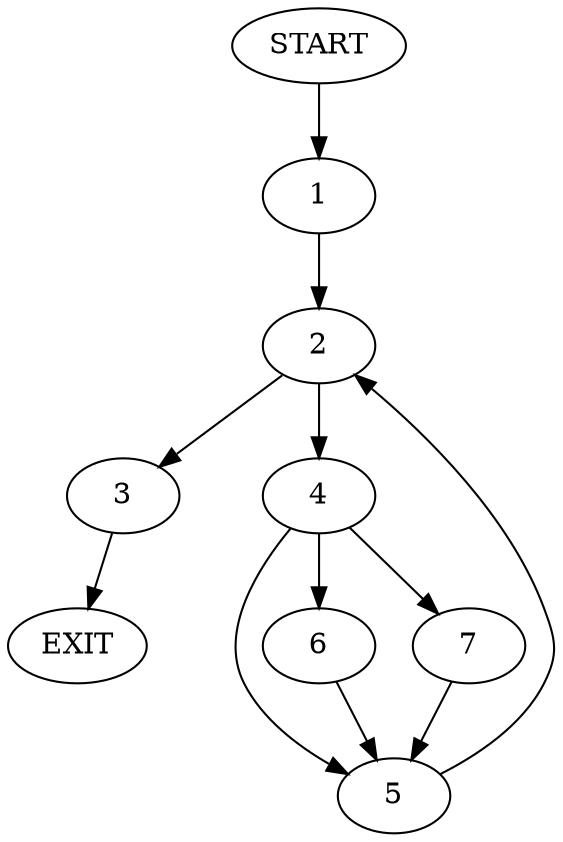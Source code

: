 digraph {
0 [label="START"]
8 [label="EXIT"]
0 -> 1
1 -> 2
2 -> 3
2 -> 4
4 -> 5
4 -> 6
4 -> 7
3 -> 8
6 -> 5
7 -> 5
5 -> 2
}
